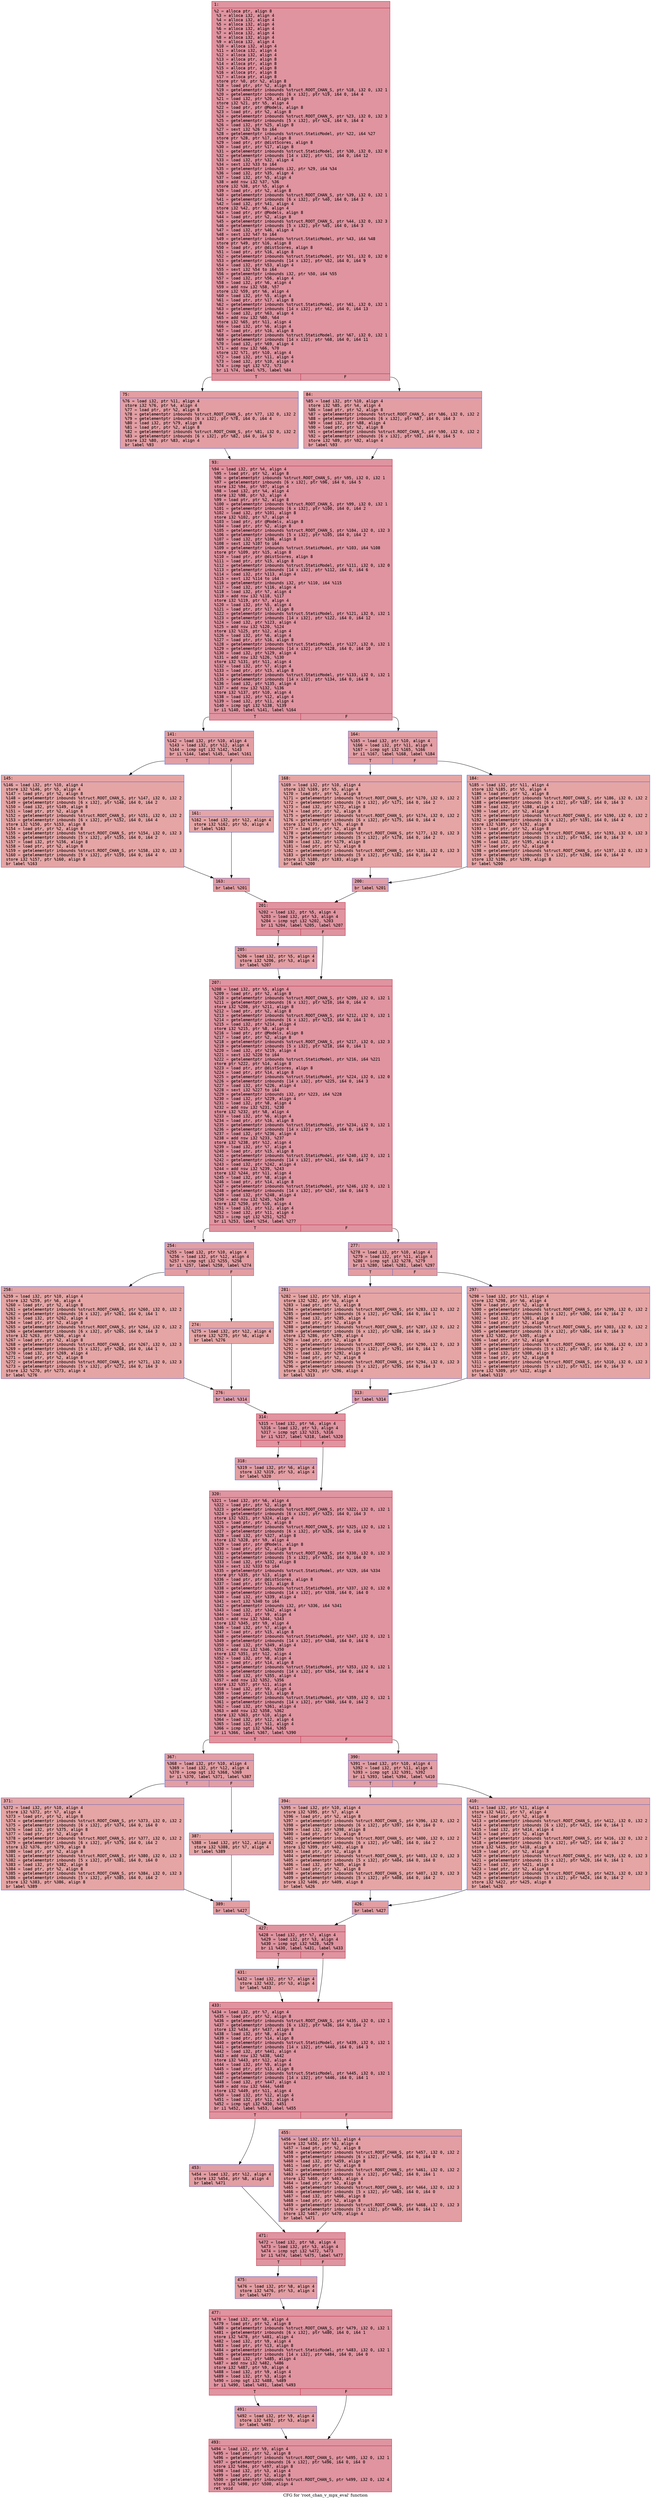 digraph "CFG for 'root_chan_v_mpx_eval' function" {
	label="CFG for 'root_chan_v_mpx_eval' function";

	Node0x60000202ecb0 [shape=record,color="#b70d28ff", style=filled, fillcolor="#b70d2870" fontname="Courier",label="{1:\l|  %2 = alloca ptr, align 8\l  %3 = alloca i32, align 4\l  %4 = alloca i32, align 4\l  %5 = alloca i32, align 4\l  %6 = alloca i32, align 4\l  %7 = alloca i32, align 4\l  %8 = alloca i32, align 4\l  %9 = alloca i32, align 4\l  %10 = alloca i32, align 4\l  %11 = alloca i32, align 4\l  %12 = alloca i32, align 4\l  %13 = alloca ptr, align 8\l  %14 = alloca ptr, align 8\l  %15 = alloca ptr, align 8\l  %16 = alloca ptr, align 8\l  %17 = alloca ptr, align 8\l  store ptr %0, ptr %2, align 8\l  %18 = load ptr, ptr %2, align 8\l  %19 = getelementptr inbounds %struct.ROOT_CHAN_S, ptr %18, i32 0, i32 1\l  %20 = getelementptr inbounds [6 x i32], ptr %19, i64 0, i64 4\l  %21 = load i32, ptr %20, align 8\l  store i32 %21, ptr %5, align 4\l  %22 = load ptr, ptr @Models, align 8\l  %23 = load ptr, ptr %2, align 8\l  %24 = getelementptr inbounds %struct.ROOT_CHAN_S, ptr %23, i32 0, i32 3\l  %25 = getelementptr inbounds [5 x i32], ptr %24, i64 0, i64 4\l  %26 = load i32, ptr %25, align 8\l  %27 = sext i32 %26 to i64\l  %28 = getelementptr inbounds %struct.StaticModel, ptr %22, i64 %27\l  store ptr %28, ptr %17, align 8\l  %29 = load ptr, ptr @distScores, align 8\l  %30 = load ptr, ptr %17, align 8\l  %31 = getelementptr inbounds %struct.StaticModel, ptr %30, i32 0, i32 0\l  %32 = getelementptr inbounds [14 x i32], ptr %31, i64 0, i64 12\l  %33 = load i32, ptr %32, align 4\l  %34 = sext i32 %33 to i64\l  %35 = getelementptr inbounds i32, ptr %29, i64 %34\l  %36 = load i32, ptr %35, align 4\l  %37 = load i32, ptr %5, align 4\l  %38 = add nsw i32 %37, %36\l  store i32 %38, ptr %5, align 4\l  %39 = load ptr, ptr %2, align 8\l  %40 = getelementptr inbounds %struct.ROOT_CHAN_S, ptr %39, i32 0, i32 1\l  %41 = getelementptr inbounds [6 x i32], ptr %40, i64 0, i64 3\l  %42 = load i32, ptr %41, align 4\l  store i32 %42, ptr %6, align 4\l  %43 = load ptr, ptr @Models, align 8\l  %44 = load ptr, ptr %2, align 8\l  %45 = getelementptr inbounds %struct.ROOT_CHAN_S, ptr %44, i32 0, i32 3\l  %46 = getelementptr inbounds [5 x i32], ptr %45, i64 0, i64 3\l  %47 = load i32, ptr %46, align 4\l  %48 = sext i32 %47 to i64\l  %49 = getelementptr inbounds %struct.StaticModel, ptr %43, i64 %48\l  store ptr %49, ptr %16, align 8\l  %50 = load ptr, ptr @distScores, align 8\l  %51 = load ptr, ptr %16, align 8\l  %52 = getelementptr inbounds %struct.StaticModel, ptr %51, i32 0, i32 0\l  %53 = getelementptr inbounds [14 x i32], ptr %52, i64 0, i64 9\l  %54 = load i32, ptr %53, align 4\l  %55 = sext i32 %54 to i64\l  %56 = getelementptr inbounds i32, ptr %50, i64 %55\l  %57 = load i32, ptr %56, align 4\l  %58 = load i32, ptr %6, align 4\l  %59 = add nsw i32 %58, %57\l  store i32 %59, ptr %6, align 4\l  %60 = load i32, ptr %5, align 4\l  %61 = load ptr, ptr %17, align 8\l  %62 = getelementptr inbounds %struct.StaticModel, ptr %61, i32 0, i32 1\l  %63 = getelementptr inbounds [14 x i32], ptr %62, i64 0, i64 13\l  %64 = load i32, ptr %63, align 4\l  %65 = add nsw i32 %60, %64\l  store i32 %65, ptr %11, align 4\l  %66 = load i32, ptr %6, align 4\l  %67 = load ptr, ptr %16, align 8\l  %68 = getelementptr inbounds %struct.StaticModel, ptr %67, i32 0, i32 1\l  %69 = getelementptr inbounds [14 x i32], ptr %68, i64 0, i64 11\l  %70 = load i32, ptr %69, align 4\l  %71 = add nsw i32 %66, %70\l  store i32 %71, ptr %10, align 4\l  %72 = load i32, ptr %11, align 4\l  %73 = load i32, ptr %10, align 4\l  %74 = icmp sgt i32 %72, %73\l  br i1 %74, label %75, label %84\l|{<s0>T|<s1>F}}"];
	Node0x60000202ecb0:s0 -> Node0x60000202ed00[tooltip="1 -> 75\nProbability 50.00%" ];
	Node0x60000202ecb0:s1 -> Node0x60000202ed50[tooltip="1 -> 84\nProbability 50.00%" ];
	Node0x60000202ed00 [shape=record,color="#3d50c3ff", style=filled, fillcolor="#be242e70" fontname="Courier",label="{75:\l|  %76 = load i32, ptr %11, align 4\l  store i32 %76, ptr %4, align 4\l  %77 = load ptr, ptr %2, align 8\l  %78 = getelementptr inbounds %struct.ROOT_CHAN_S, ptr %77, i32 0, i32 2\l  %79 = getelementptr inbounds [6 x i32], ptr %78, i64 0, i64 4\l  %80 = load i32, ptr %79, align 8\l  %81 = load ptr, ptr %2, align 8\l  %82 = getelementptr inbounds %struct.ROOT_CHAN_S, ptr %81, i32 0, i32 2\l  %83 = getelementptr inbounds [6 x i32], ptr %82, i64 0, i64 5\l  store i32 %80, ptr %83, align 4\l  br label %93\l}"];
	Node0x60000202ed00 -> Node0x60000202eda0[tooltip="75 -> 93\nProbability 100.00%" ];
	Node0x60000202ed50 [shape=record,color="#3d50c3ff", style=filled, fillcolor="#be242e70" fontname="Courier",label="{84:\l|  %85 = load i32, ptr %10, align 4\l  store i32 %85, ptr %4, align 4\l  %86 = load ptr, ptr %2, align 8\l  %87 = getelementptr inbounds %struct.ROOT_CHAN_S, ptr %86, i32 0, i32 2\l  %88 = getelementptr inbounds [6 x i32], ptr %87, i64 0, i64 3\l  %89 = load i32, ptr %88, align 4\l  %90 = load ptr, ptr %2, align 8\l  %91 = getelementptr inbounds %struct.ROOT_CHAN_S, ptr %90, i32 0, i32 2\l  %92 = getelementptr inbounds [6 x i32], ptr %91, i64 0, i64 5\l  store i32 %89, ptr %92, align 4\l  br label %93\l}"];
	Node0x60000202ed50 -> Node0x60000202eda0[tooltip="84 -> 93\nProbability 100.00%" ];
	Node0x60000202eda0 [shape=record,color="#b70d28ff", style=filled, fillcolor="#b70d2870" fontname="Courier",label="{93:\l|  %94 = load i32, ptr %4, align 4\l  %95 = load ptr, ptr %2, align 8\l  %96 = getelementptr inbounds %struct.ROOT_CHAN_S, ptr %95, i32 0, i32 1\l  %97 = getelementptr inbounds [6 x i32], ptr %96, i64 0, i64 5\l  store i32 %94, ptr %97, align 4\l  %98 = load i32, ptr %4, align 4\l  store i32 %98, ptr %3, align 4\l  %99 = load ptr, ptr %2, align 8\l  %100 = getelementptr inbounds %struct.ROOT_CHAN_S, ptr %99, i32 0, i32 1\l  %101 = getelementptr inbounds [6 x i32], ptr %100, i64 0, i64 2\l  %102 = load i32, ptr %101, align 8\l  store i32 %102, ptr %7, align 4\l  %103 = load ptr, ptr @Models, align 8\l  %104 = load ptr, ptr %2, align 8\l  %105 = getelementptr inbounds %struct.ROOT_CHAN_S, ptr %104, i32 0, i32 3\l  %106 = getelementptr inbounds [5 x i32], ptr %105, i64 0, i64 2\l  %107 = load i32, ptr %106, align 8\l  %108 = sext i32 %107 to i64\l  %109 = getelementptr inbounds %struct.StaticModel, ptr %103, i64 %108\l  store ptr %109, ptr %15, align 8\l  %110 = load ptr, ptr @distScores, align 8\l  %111 = load ptr, ptr %15, align 8\l  %112 = getelementptr inbounds %struct.StaticModel, ptr %111, i32 0, i32 0\l  %113 = getelementptr inbounds [14 x i32], ptr %112, i64 0, i64 6\l  %114 = load i32, ptr %113, align 4\l  %115 = sext i32 %114 to i64\l  %116 = getelementptr inbounds i32, ptr %110, i64 %115\l  %117 = load i32, ptr %116, align 4\l  %118 = load i32, ptr %7, align 4\l  %119 = add nsw i32 %118, %117\l  store i32 %119, ptr %7, align 4\l  %120 = load i32, ptr %5, align 4\l  %121 = load ptr, ptr %17, align 8\l  %122 = getelementptr inbounds %struct.StaticModel, ptr %121, i32 0, i32 1\l  %123 = getelementptr inbounds [14 x i32], ptr %122, i64 0, i64 12\l  %124 = load i32, ptr %123, align 4\l  %125 = add nsw i32 %120, %124\l  store i32 %125, ptr %12, align 4\l  %126 = load i32, ptr %6, align 4\l  %127 = load ptr, ptr %16, align 8\l  %128 = getelementptr inbounds %struct.StaticModel, ptr %127, i32 0, i32 1\l  %129 = getelementptr inbounds [14 x i32], ptr %128, i64 0, i64 10\l  %130 = load i32, ptr %129, align 4\l  %131 = add nsw i32 %126, %130\l  store i32 %131, ptr %11, align 4\l  %132 = load i32, ptr %7, align 4\l  %133 = load ptr, ptr %15, align 8\l  %134 = getelementptr inbounds %struct.StaticModel, ptr %133, i32 0, i32 1\l  %135 = getelementptr inbounds [14 x i32], ptr %134, i64 0, i64 8\l  %136 = load i32, ptr %135, align 4\l  %137 = add nsw i32 %132, %136\l  store i32 %137, ptr %10, align 4\l  %138 = load i32, ptr %12, align 4\l  %139 = load i32, ptr %11, align 4\l  %140 = icmp sgt i32 %138, %139\l  br i1 %140, label %141, label %164\l|{<s0>T|<s1>F}}"];
	Node0x60000202eda0:s0 -> Node0x60000202edf0[tooltip="93 -> 141\nProbability 50.00%" ];
	Node0x60000202eda0:s1 -> Node0x60000202ef30[tooltip="93 -> 164\nProbability 50.00%" ];
	Node0x60000202edf0 [shape=record,color="#3d50c3ff", style=filled, fillcolor="#be242e70" fontname="Courier",label="{141:\l|  %142 = load i32, ptr %10, align 4\l  %143 = load i32, ptr %12, align 4\l  %144 = icmp sgt i32 %142, %143\l  br i1 %144, label %145, label %161\l|{<s0>T|<s1>F}}"];
	Node0x60000202edf0:s0 -> Node0x60000202ee40[tooltip="141 -> 145\nProbability 50.00%" ];
	Node0x60000202edf0:s1 -> Node0x60000202ee90[tooltip="141 -> 161\nProbability 50.00%" ];
	Node0x60000202ee40 [shape=record,color="#3d50c3ff", style=filled, fillcolor="#c5333470" fontname="Courier",label="{145:\l|  %146 = load i32, ptr %10, align 4\l  store i32 %146, ptr %5, align 4\l  %147 = load ptr, ptr %2, align 8\l  %148 = getelementptr inbounds %struct.ROOT_CHAN_S, ptr %147, i32 0, i32 2\l  %149 = getelementptr inbounds [6 x i32], ptr %148, i64 0, i64 2\l  %150 = load i32, ptr %149, align 8\l  %151 = load ptr, ptr %2, align 8\l  %152 = getelementptr inbounds %struct.ROOT_CHAN_S, ptr %151, i32 0, i32 2\l  %153 = getelementptr inbounds [6 x i32], ptr %152, i64 0, i64 4\l  store i32 %150, ptr %153, align 8\l  %154 = load ptr, ptr %2, align 8\l  %155 = getelementptr inbounds %struct.ROOT_CHAN_S, ptr %154, i32 0, i32 3\l  %156 = getelementptr inbounds [5 x i32], ptr %155, i64 0, i64 2\l  %157 = load i32, ptr %156, align 8\l  %158 = load ptr, ptr %2, align 8\l  %159 = getelementptr inbounds %struct.ROOT_CHAN_S, ptr %158, i32 0, i32 3\l  %160 = getelementptr inbounds [5 x i32], ptr %159, i64 0, i64 4\l  store i32 %157, ptr %160, align 8\l  br label %163\l}"];
	Node0x60000202ee40 -> Node0x60000202eee0[tooltip="145 -> 163\nProbability 100.00%" ];
	Node0x60000202ee90 [shape=record,color="#3d50c3ff", style=filled, fillcolor="#c5333470" fontname="Courier",label="{161:\l|  %162 = load i32, ptr %12, align 4\l  store i32 %162, ptr %5, align 4\l  br label %163\l}"];
	Node0x60000202ee90 -> Node0x60000202eee0[tooltip="161 -> 163\nProbability 100.00%" ];
	Node0x60000202eee0 [shape=record,color="#3d50c3ff", style=filled, fillcolor="#be242e70" fontname="Courier",label="{163:\l|  br label %201\l}"];
	Node0x60000202eee0 -> Node0x60000202f070[tooltip="163 -> 201\nProbability 100.00%" ];
	Node0x60000202ef30 [shape=record,color="#3d50c3ff", style=filled, fillcolor="#be242e70" fontname="Courier",label="{164:\l|  %165 = load i32, ptr %10, align 4\l  %166 = load i32, ptr %11, align 4\l  %167 = icmp sgt i32 %165, %166\l  br i1 %167, label %168, label %184\l|{<s0>T|<s1>F}}"];
	Node0x60000202ef30:s0 -> Node0x60000202ef80[tooltip="164 -> 168\nProbability 50.00%" ];
	Node0x60000202ef30:s1 -> Node0x60000202efd0[tooltip="164 -> 184\nProbability 50.00%" ];
	Node0x60000202ef80 [shape=record,color="#3d50c3ff", style=filled, fillcolor="#c5333470" fontname="Courier",label="{168:\l|  %169 = load i32, ptr %10, align 4\l  store i32 %169, ptr %5, align 4\l  %170 = load ptr, ptr %2, align 8\l  %171 = getelementptr inbounds %struct.ROOT_CHAN_S, ptr %170, i32 0, i32 2\l  %172 = getelementptr inbounds [6 x i32], ptr %171, i64 0, i64 2\l  %173 = load i32, ptr %172, align 8\l  %174 = load ptr, ptr %2, align 8\l  %175 = getelementptr inbounds %struct.ROOT_CHAN_S, ptr %174, i32 0, i32 2\l  %176 = getelementptr inbounds [6 x i32], ptr %175, i64 0, i64 4\l  store i32 %173, ptr %176, align 8\l  %177 = load ptr, ptr %2, align 8\l  %178 = getelementptr inbounds %struct.ROOT_CHAN_S, ptr %177, i32 0, i32 3\l  %179 = getelementptr inbounds [5 x i32], ptr %178, i64 0, i64 2\l  %180 = load i32, ptr %179, align 8\l  %181 = load ptr, ptr %2, align 8\l  %182 = getelementptr inbounds %struct.ROOT_CHAN_S, ptr %181, i32 0, i32 3\l  %183 = getelementptr inbounds [5 x i32], ptr %182, i64 0, i64 4\l  store i32 %180, ptr %183, align 8\l  br label %200\l}"];
	Node0x60000202ef80 -> Node0x60000202f020[tooltip="168 -> 200\nProbability 100.00%" ];
	Node0x60000202efd0 [shape=record,color="#3d50c3ff", style=filled, fillcolor="#c5333470" fontname="Courier",label="{184:\l|  %185 = load i32, ptr %11, align 4\l  store i32 %185, ptr %5, align 4\l  %186 = load ptr, ptr %2, align 8\l  %187 = getelementptr inbounds %struct.ROOT_CHAN_S, ptr %186, i32 0, i32 2\l  %188 = getelementptr inbounds [6 x i32], ptr %187, i64 0, i64 3\l  %189 = load i32, ptr %188, align 4\l  %190 = load ptr, ptr %2, align 8\l  %191 = getelementptr inbounds %struct.ROOT_CHAN_S, ptr %190, i32 0, i32 2\l  %192 = getelementptr inbounds [6 x i32], ptr %191, i64 0, i64 4\l  store i32 %189, ptr %192, align 8\l  %193 = load ptr, ptr %2, align 8\l  %194 = getelementptr inbounds %struct.ROOT_CHAN_S, ptr %193, i32 0, i32 3\l  %195 = getelementptr inbounds [5 x i32], ptr %194, i64 0, i64 3\l  %196 = load i32, ptr %195, align 4\l  %197 = load ptr, ptr %2, align 8\l  %198 = getelementptr inbounds %struct.ROOT_CHAN_S, ptr %197, i32 0, i32 3\l  %199 = getelementptr inbounds [5 x i32], ptr %198, i64 0, i64 4\l  store i32 %196, ptr %199, align 8\l  br label %200\l}"];
	Node0x60000202efd0 -> Node0x60000202f020[tooltip="184 -> 200\nProbability 100.00%" ];
	Node0x60000202f020 [shape=record,color="#3d50c3ff", style=filled, fillcolor="#be242e70" fontname="Courier",label="{200:\l|  br label %201\l}"];
	Node0x60000202f020 -> Node0x60000202f070[tooltip="200 -> 201\nProbability 100.00%" ];
	Node0x60000202f070 [shape=record,color="#b70d28ff", style=filled, fillcolor="#b70d2870" fontname="Courier",label="{201:\l|  %202 = load i32, ptr %5, align 4\l  %203 = load i32, ptr %3, align 4\l  %204 = icmp sgt i32 %202, %203\l  br i1 %204, label %205, label %207\l|{<s0>T|<s1>F}}"];
	Node0x60000202f070:s0 -> Node0x60000202f0c0[tooltip="201 -> 205\nProbability 50.00%" ];
	Node0x60000202f070:s1 -> Node0x60000202f110[tooltip="201 -> 207\nProbability 50.00%" ];
	Node0x60000202f0c0 [shape=record,color="#3d50c3ff", style=filled, fillcolor="#be242e70" fontname="Courier",label="{205:\l|  %206 = load i32, ptr %5, align 4\l  store i32 %206, ptr %3, align 4\l  br label %207\l}"];
	Node0x60000202f0c0 -> Node0x60000202f110[tooltip="205 -> 207\nProbability 100.00%" ];
	Node0x60000202f110 [shape=record,color="#b70d28ff", style=filled, fillcolor="#b70d2870" fontname="Courier",label="{207:\l|  %208 = load i32, ptr %5, align 4\l  %209 = load ptr, ptr %2, align 8\l  %210 = getelementptr inbounds %struct.ROOT_CHAN_S, ptr %209, i32 0, i32 1\l  %211 = getelementptr inbounds [6 x i32], ptr %210, i64 0, i64 4\l  store i32 %208, ptr %211, align 8\l  %212 = load ptr, ptr %2, align 8\l  %213 = getelementptr inbounds %struct.ROOT_CHAN_S, ptr %212, i32 0, i32 1\l  %214 = getelementptr inbounds [6 x i32], ptr %213, i64 0, i64 1\l  %215 = load i32, ptr %214, align 4\l  store i32 %215, ptr %8, align 4\l  %216 = load ptr, ptr @Models, align 8\l  %217 = load ptr, ptr %2, align 8\l  %218 = getelementptr inbounds %struct.ROOT_CHAN_S, ptr %217, i32 0, i32 3\l  %219 = getelementptr inbounds [5 x i32], ptr %218, i64 0, i64 1\l  %220 = load i32, ptr %219, align 4\l  %221 = sext i32 %220 to i64\l  %222 = getelementptr inbounds %struct.StaticModel, ptr %216, i64 %221\l  store ptr %222, ptr %14, align 8\l  %223 = load ptr, ptr @distScores, align 8\l  %224 = load ptr, ptr %14, align 8\l  %225 = getelementptr inbounds %struct.StaticModel, ptr %224, i32 0, i32 0\l  %226 = getelementptr inbounds [14 x i32], ptr %225, i64 0, i64 3\l  %227 = load i32, ptr %226, align 4\l  %228 = sext i32 %227 to i64\l  %229 = getelementptr inbounds i32, ptr %223, i64 %228\l  %230 = load i32, ptr %229, align 4\l  %231 = load i32, ptr %8, align 4\l  %232 = add nsw i32 %231, %230\l  store i32 %232, ptr %8, align 4\l  %233 = load i32, ptr %6, align 4\l  %234 = load ptr, ptr %16, align 8\l  %235 = getelementptr inbounds %struct.StaticModel, ptr %234, i32 0, i32 1\l  %236 = getelementptr inbounds [14 x i32], ptr %235, i64 0, i64 9\l  %237 = load i32, ptr %236, align 4\l  %238 = add nsw i32 %233, %237\l  store i32 %238, ptr %12, align 4\l  %239 = load i32, ptr %7, align 4\l  %240 = load ptr, ptr %15, align 8\l  %241 = getelementptr inbounds %struct.StaticModel, ptr %240, i32 0, i32 1\l  %242 = getelementptr inbounds [14 x i32], ptr %241, i64 0, i64 7\l  %243 = load i32, ptr %242, align 4\l  %244 = add nsw i32 %239, %243\l  store i32 %244, ptr %11, align 4\l  %245 = load i32, ptr %8, align 4\l  %246 = load ptr, ptr %14, align 8\l  %247 = getelementptr inbounds %struct.StaticModel, ptr %246, i32 0, i32 1\l  %248 = getelementptr inbounds [14 x i32], ptr %247, i64 0, i64 5\l  %249 = load i32, ptr %248, align 4\l  %250 = add nsw i32 %245, %249\l  store i32 %250, ptr %10, align 4\l  %251 = load i32, ptr %12, align 4\l  %252 = load i32, ptr %11, align 4\l  %253 = icmp sgt i32 %251, %252\l  br i1 %253, label %254, label %277\l|{<s0>T|<s1>F}}"];
	Node0x60000202f110:s0 -> Node0x60000202f160[tooltip="207 -> 254\nProbability 50.00%" ];
	Node0x60000202f110:s1 -> Node0x60000202f2a0[tooltip="207 -> 277\nProbability 50.00%" ];
	Node0x60000202f160 [shape=record,color="#3d50c3ff", style=filled, fillcolor="#be242e70" fontname="Courier",label="{254:\l|  %255 = load i32, ptr %10, align 4\l  %256 = load i32, ptr %12, align 4\l  %257 = icmp sgt i32 %255, %256\l  br i1 %257, label %258, label %274\l|{<s0>T|<s1>F}}"];
	Node0x60000202f160:s0 -> Node0x60000202f1b0[tooltip="254 -> 258\nProbability 50.00%" ];
	Node0x60000202f160:s1 -> Node0x60000202f200[tooltip="254 -> 274\nProbability 50.00%" ];
	Node0x60000202f1b0 [shape=record,color="#3d50c3ff", style=filled, fillcolor="#c5333470" fontname="Courier",label="{258:\l|  %259 = load i32, ptr %10, align 4\l  store i32 %259, ptr %6, align 4\l  %260 = load ptr, ptr %2, align 8\l  %261 = getelementptr inbounds %struct.ROOT_CHAN_S, ptr %260, i32 0, i32 2\l  %262 = getelementptr inbounds [6 x i32], ptr %261, i64 0, i64 1\l  %263 = load i32, ptr %262, align 4\l  %264 = load ptr, ptr %2, align 8\l  %265 = getelementptr inbounds %struct.ROOT_CHAN_S, ptr %264, i32 0, i32 2\l  %266 = getelementptr inbounds [6 x i32], ptr %265, i64 0, i64 3\l  store i32 %263, ptr %266, align 4\l  %267 = load ptr, ptr %2, align 8\l  %268 = getelementptr inbounds %struct.ROOT_CHAN_S, ptr %267, i32 0, i32 3\l  %269 = getelementptr inbounds [5 x i32], ptr %268, i64 0, i64 1\l  %270 = load i32, ptr %269, align 4\l  %271 = load ptr, ptr %2, align 8\l  %272 = getelementptr inbounds %struct.ROOT_CHAN_S, ptr %271, i32 0, i32 3\l  %273 = getelementptr inbounds [5 x i32], ptr %272, i64 0, i64 3\l  store i32 %270, ptr %273, align 4\l  br label %276\l}"];
	Node0x60000202f1b0 -> Node0x60000202f250[tooltip="258 -> 276\nProbability 100.00%" ];
	Node0x60000202f200 [shape=record,color="#3d50c3ff", style=filled, fillcolor="#c5333470" fontname="Courier",label="{274:\l|  %275 = load i32, ptr %12, align 4\l  store i32 %275, ptr %6, align 4\l  br label %276\l}"];
	Node0x60000202f200 -> Node0x60000202f250[tooltip="274 -> 276\nProbability 100.00%" ];
	Node0x60000202f250 [shape=record,color="#3d50c3ff", style=filled, fillcolor="#be242e70" fontname="Courier",label="{276:\l|  br label %314\l}"];
	Node0x60000202f250 -> Node0x60000202f3e0[tooltip="276 -> 314\nProbability 100.00%" ];
	Node0x60000202f2a0 [shape=record,color="#3d50c3ff", style=filled, fillcolor="#be242e70" fontname="Courier",label="{277:\l|  %278 = load i32, ptr %10, align 4\l  %279 = load i32, ptr %11, align 4\l  %280 = icmp sgt i32 %278, %279\l  br i1 %280, label %281, label %297\l|{<s0>T|<s1>F}}"];
	Node0x60000202f2a0:s0 -> Node0x60000202f2f0[tooltip="277 -> 281\nProbability 50.00%" ];
	Node0x60000202f2a0:s1 -> Node0x60000202f340[tooltip="277 -> 297\nProbability 50.00%" ];
	Node0x60000202f2f0 [shape=record,color="#3d50c3ff", style=filled, fillcolor="#c5333470" fontname="Courier",label="{281:\l|  %282 = load i32, ptr %10, align 4\l  store i32 %282, ptr %6, align 4\l  %283 = load ptr, ptr %2, align 8\l  %284 = getelementptr inbounds %struct.ROOT_CHAN_S, ptr %283, i32 0, i32 2\l  %285 = getelementptr inbounds [6 x i32], ptr %284, i64 0, i64 1\l  %286 = load i32, ptr %285, align 4\l  %287 = load ptr, ptr %2, align 8\l  %288 = getelementptr inbounds %struct.ROOT_CHAN_S, ptr %287, i32 0, i32 2\l  %289 = getelementptr inbounds [6 x i32], ptr %288, i64 0, i64 3\l  store i32 %286, ptr %289, align 4\l  %290 = load ptr, ptr %2, align 8\l  %291 = getelementptr inbounds %struct.ROOT_CHAN_S, ptr %290, i32 0, i32 3\l  %292 = getelementptr inbounds [5 x i32], ptr %291, i64 0, i64 1\l  %293 = load i32, ptr %292, align 4\l  %294 = load ptr, ptr %2, align 8\l  %295 = getelementptr inbounds %struct.ROOT_CHAN_S, ptr %294, i32 0, i32 3\l  %296 = getelementptr inbounds [5 x i32], ptr %295, i64 0, i64 3\l  store i32 %293, ptr %296, align 4\l  br label %313\l}"];
	Node0x60000202f2f0 -> Node0x60000202f390[tooltip="281 -> 313\nProbability 100.00%" ];
	Node0x60000202f340 [shape=record,color="#3d50c3ff", style=filled, fillcolor="#c5333470" fontname="Courier",label="{297:\l|  %298 = load i32, ptr %11, align 4\l  store i32 %298, ptr %6, align 4\l  %299 = load ptr, ptr %2, align 8\l  %300 = getelementptr inbounds %struct.ROOT_CHAN_S, ptr %299, i32 0, i32 2\l  %301 = getelementptr inbounds [6 x i32], ptr %300, i64 0, i64 2\l  %302 = load i32, ptr %301, align 8\l  %303 = load ptr, ptr %2, align 8\l  %304 = getelementptr inbounds %struct.ROOT_CHAN_S, ptr %303, i32 0, i32 2\l  %305 = getelementptr inbounds [6 x i32], ptr %304, i64 0, i64 3\l  store i32 %302, ptr %305, align 4\l  %306 = load ptr, ptr %2, align 8\l  %307 = getelementptr inbounds %struct.ROOT_CHAN_S, ptr %306, i32 0, i32 3\l  %308 = getelementptr inbounds [5 x i32], ptr %307, i64 0, i64 2\l  %309 = load i32, ptr %308, align 8\l  %310 = load ptr, ptr %2, align 8\l  %311 = getelementptr inbounds %struct.ROOT_CHAN_S, ptr %310, i32 0, i32 3\l  %312 = getelementptr inbounds [5 x i32], ptr %311, i64 0, i64 3\l  store i32 %309, ptr %312, align 4\l  br label %313\l}"];
	Node0x60000202f340 -> Node0x60000202f390[tooltip="297 -> 313\nProbability 100.00%" ];
	Node0x60000202f390 [shape=record,color="#3d50c3ff", style=filled, fillcolor="#be242e70" fontname="Courier",label="{313:\l|  br label %314\l}"];
	Node0x60000202f390 -> Node0x60000202f3e0[tooltip="313 -> 314\nProbability 100.00%" ];
	Node0x60000202f3e0 [shape=record,color="#b70d28ff", style=filled, fillcolor="#b70d2870" fontname="Courier",label="{314:\l|  %315 = load i32, ptr %6, align 4\l  %316 = load i32, ptr %3, align 4\l  %317 = icmp sgt i32 %315, %316\l  br i1 %317, label %318, label %320\l|{<s0>T|<s1>F}}"];
	Node0x60000202f3e0:s0 -> Node0x60000202f430[tooltip="314 -> 318\nProbability 50.00%" ];
	Node0x60000202f3e0:s1 -> Node0x60000202f480[tooltip="314 -> 320\nProbability 50.00%" ];
	Node0x60000202f430 [shape=record,color="#3d50c3ff", style=filled, fillcolor="#be242e70" fontname="Courier",label="{318:\l|  %319 = load i32, ptr %6, align 4\l  store i32 %319, ptr %3, align 4\l  br label %320\l}"];
	Node0x60000202f430 -> Node0x60000202f480[tooltip="318 -> 320\nProbability 100.00%" ];
	Node0x60000202f480 [shape=record,color="#b70d28ff", style=filled, fillcolor="#b70d2870" fontname="Courier",label="{320:\l|  %321 = load i32, ptr %6, align 4\l  %322 = load ptr, ptr %2, align 8\l  %323 = getelementptr inbounds %struct.ROOT_CHAN_S, ptr %322, i32 0, i32 1\l  %324 = getelementptr inbounds [6 x i32], ptr %323, i64 0, i64 3\l  store i32 %321, ptr %324, align 4\l  %325 = load ptr, ptr %2, align 8\l  %326 = getelementptr inbounds %struct.ROOT_CHAN_S, ptr %325, i32 0, i32 1\l  %327 = getelementptr inbounds [6 x i32], ptr %326, i64 0, i64 0\l  %328 = load i32, ptr %327, align 8\l  store i32 %328, ptr %9, align 4\l  %329 = load ptr, ptr @Models, align 8\l  %330 = load ptr, ptr %2, align 8\l  %331 = getelementptr inbounds %struct.ROOT_CHAN_S, ptr %330, i32 0, i32 3\l  %332 = getelementptr inbounds [5 x i32], ptr %331, i64 0, i64 0\l  %333 = load i32, ptr %332, align 8\l  %334 = sext i32 %333 to i64\l  %335 = getelementptr inbounds %struct.StaticModel, ptr %329, i64 %334\l  store ptr %335, ptr %13, align 8\l  %336 = load ptr, ptr @distScores, align 8\l  %337 = load ptr, ptr %13, align 8\l  %338 = getelementptr inbounds %struct.StaticModel, ptr %337, i32 0, i32 0\l  %339 = getelementptr inbounds [14 x i32], ptr %338, i64 0, i64 0\l  %340 = load i32, ptr %339, align 4\l  %341 = sext i32 %340 to i64\l  %342 = getelementptr inbounds i32, ptr %336, i64 %341\l  %343 = load i32, ptr %342, align 4\l  %344 = load i32, ptr %9, align 4\l  %345 = add nsw i32 %344, %343\l  store i32 %345, ptr %9, align 4\l  %346 = load i32, ptr %7, align 4\l  %347 = load ptr, ptr %15, align 8\l  %348 = getelementptr inbounds %struct.StaticModel, ptr %347, i32 0, i32 1\l  %349 = getelementptr inbounds [14 x i32], ptr %348, i64 0, i64 6\l  %350 = load i32, ptr %349, align 4\l  %351 = add nsw i32 %346, %350\l  store i32 %351, ptr %12, align 4\l  %352 = load i32, ptr %8, align 4\l  %353 = load ptr, ptr %14, align 8\l  %354 = getelementptr inbounds %struct.StaticModel, ptr %353, i32 0, i32 1\l  %355 = getelementptr inbounds [14 x i32], ptr %354, i64 0, i64 4\l  %356 = load i32, ptr %355, align 4\l  %357 = add nsw i32 %352, %356\l  store i32 %357, ptr %11, align 4\l  %358 = load i32, ptr %9, align 4\l  %359 = load ptr, ptr %13, align 8\l  %360 = getelementptr inbounds %struct.StaticModel, ptr %359, i32 0, i32 1\l  %361 = getelementptr inbounds [14 x i32], ptr %360, i64 0, i64 2\l  %362 = load i32, ptr %361, align 4\l  %363 = add nsw i32 %358, %362\l  store i32 %363, ptr %10, align 4\l  %364 = load i32, ptr %12, align 4\l  %365 = load i32, ptr %11, align 4\l  %366 = icmp sgt i32 %364, %365\l  br i1 %366, label %367, label %390\l|{<s0>T|<s1>F}}"];
	Node0x60000202f480:s0 -> Node0x60000202f4d0[tooltip="320 -> 367\nProbability 50.00%" ];
	Node0x60000202f480:s1 -> Node0x60000202f610[tooltip="320 -> 390\nProbability 50.00%" ];
	Node0x60000202f4d0 [shape=record,color="#3d50c3ff", style=filled, fillcolor="#be242e70" fontname="Courier",label="{367:\l|  %368 = load i32, ptr %10, align 4\l  %369 = load i32, ptr %12, align 4\l  %370 = icmp sgt i32 %368, %369\l  br i1 %370, label %371, label %387\l|{<s0>T|<s1>F}}"];
	Node0x60000202f4d0:s0 -> Node0x60000202f520[tooltip="367 -> 371\nProbability 50.00%" ];
	Node0x60000202f4d0:s1 -> Node0x60000202f570[tooltip="367 -> 387\nProbability 50.00%" ];
	Node0x60000202f520 [shape=record,color="#3d50c3ff", style=filled, fillcolor="#c5333470" fontname="Courier",label="{371:\l|  %372 = load i32, ptr %10, align 4\l  store i32 %372, ptr %7, align 4\l  %373 = load ptr, ptr %2, align 8\l  %374 = getelementptr inbounds %struct.ROOT_CHAN_S, ptr %373, i32 0, i32 2\l  %375 = getelementptr inbounds [6 x i32], ptr %374, i64 0, i64 0\l  %376 = load i32, ptr %375, align 8\l  %377 = load ptr, ptr %2, align 8\l  %378 = getelementptr inbounds %struct.ROOT_CHAN_S, ptr %377, i32 0, i32 2\l  %379 = getelementptr inbounds [6 x i32], ptr %378, i64 0, i64 2\l  store i32 %376, ptr %379, align 8\l  %380 = load ptr, ptr %2, align 8\l  %381 = getelementptr inbounds %struct.ROOT_CHAN_S, ptr %380, i32 0, i32 3\l  %382 = getelementptr inbounds [5 x i32], ptr %381, i64 0, i64 0\l  %383 = load i32, ptr %382, align 8\l  %384 = load ptr, ptr %2, align 8\l  %385 = getelementptr inbounds %struct.ROOT_CHAN_S, ptr %384, i32 0, i32 3\l  %386 = getelementptr inbounds [5 x i32], ptr %385, i64 0, i64 2\l  store i32 %383, ptr %386, align 8\l  br label %389\l}"];
	Node0x60000202f520 -> Node0x60000202f5c0[tooltip="371 -> 389\nProbability 100.00%" ];
	Node0x60000202f570 [shape=record,color="#3d50c3ff", style=filled, fillcolor="#c5333470" fontname="Courier",label="{387:\l|  %388 = load i32, ptr %12, align 4\l  store i32 %388, ptr %7, align 4\l  br label %389\l}"];
	Node0x60000202f570 -> Node0x60000202f5c0[tooltip="387 -> 389\nProbability 100.00%" ];
	Node0x60000202f5c0 [shape=record,color="#3d50c3ff", style=filled, fillcolor="#be242e70" fontname="Courier",label="{389:\l|  br label %427\l}"];
	Node0x60000202f5c0 -> Node0x60000202f750[tooltip="389 -> 427\nProbability 100.00%" ];
	Node0x60000202f610 [shape=record,color="#3d50c3ff", style=filled, fillcolor="#be242e70" fontname="Courier",label="{390:\l|  %391 = load i32, ptr %10, align 4\l  %392 = load i32, ptr %11, align 4\l  %393 = icmp sgt i32 %391, %392\l  br i1 %393, label %394, label %410\l|{<s0>T|<s1>F}}"];
	Node0x60000202f610:s0 -> Node0x60000202f660[tooltip="390 -> 394\nProbability 50.00%" ];
	Node0x60000202f610:s1 -> Node0x60000202f6b0[tooltip="390 -> 410\nProbability 50.00%" ];
	Node0x60000202f660 [shape=record,color="#3d50c3ff", style=filled, fillcolor="#c5333470" fontname="Courier",label="{394:\l|  %395 = load i32, ptr %10, align 4\l  store i32 %395, ptr %7, align 4\l  %396 = load ptr, ptr %2, align 8\l  %397 = getelementptr inbounds %struct.ROOT_CHAN_S, ptr %396, i32 0, i32 2\l  %398 = getelementptr inbounds [6 x i32], ptr %397, i64 0, i64 0\l  %399 = load i32, ptr %398, align 8\l  %400 = load ptr, ptr %2, align 8\l  %401 = getelementptr inbounds %struct.ROOT_CHAN_S, ptr %400, i32 0, i32 2\l  %402 = getelementptr inbounds [6 x i32], ptr %401, i64 0, i64 2\l  store i32 %399, ptr %402, align 8\l  %403 = load ptr, ptr %2, align 8\l  %404 = getelementptr inbounds %struct.ROOT_CHAN_S, ptr %403, i32 0, i32 3\l  %405 = getelementptr inbounds [5 x i32], ptr %404, i64 0, i64 0\l  %406 = load i32, ptr %405, align 8\l  %407 = load ptr, ptr %2, align 8\l  %408 = getelementptr inbounds %struct.ROOT_CHAN_S, ptr %407, i32 0, i32 3\l  %409 = getelementptr inbounds [5 x i32], ptr %408, i64 0, i64 2\l  store i32 %406, ptr %409, align 8\l  br label %426\l}"];
	Node0x60000202f660 -> Node0x60000202f700[tooltip="394 -> 426\nProbability 100.00%" ];
	Node0x60000202f6b0 [shape=record,color="#3d50c3ff", style=filled, fillcolor="#c5333470" fontname="Courier",label="{410:\l|  %411 = load i32, ptr %11, align 4\l  store i32 %411, ptr %7, align 4\l  %412 = load ptr, ptr %2, align 8\l  %413 = getelementptr inbounds %struct.ROOT_CHAN_S, ptr %412, i32 0, i32 2\l  %414 = getelementptr inbounds [6 x i32], ptr %413, i64 0, i64 1\l  %415 = load i32, ptr %414, align 4\l  %416 = load ptr, ptr %2, align 8\l  %417 = getelementptr inbounds %struct.ROOT_CHAN_S, ptr %416, i32 0, i32 2\l  %418 = getelementptr inbounds [6 x i32], ptr %417, i64 0, i64 2\l  store i32 %415, ptr %418, align 8\l  %419 = load ptr, ptr %2, align 8\l  %420 = getelementptr inbounds %struct.ROOT_CHAN_S, ptr %419, i32 0, i32 3\l  %421 = getelementptr inbounds [5 x i32], ptr %420, i64 0, i64 1\l  %422 = load i32, ptr %421, align 4\l  %423 = load ptr, ptr %2, align 8\l  %424 = getelementptr inbounds %struct.ROOT_CHAN_S, ptr %423, i32 0, i32 3\l  %425 = getelementptr inbounds [5 x i32], ptr %424, i64 0, i64 2\l  store i32 %422, ptr %425, align 8\l  br label %426\l}"];
	Node0x60000202f6b0 -> Node0x60000202f700[tooltip="410 -> 426\nProbability 100.00%" ];
	Node0x60000202f700 [shape=record,color="#3d50c3ff", style=filled, fillcolor="#be242e70" fontname="Courier",label="{426:\l|  br label %427\l}"];
	Node0x60000202f700 -> Node0x60000202f750[tooltip="426 -> 427\nProbability 100.00%" ];
	Node0x60000202f750 [shape=record,color="#b70d28ff", style=filled, fillcolor="#b70d2870" fontname="Courier",label="{427:\l|  %428 = load i32, ptr %7, align 4\l  %429 = load i32, ptr %3, align 4\l  %430 = icmp sgt i32 %428, %429\l  br i1 %430, label %431, label %433\l|{<s0>T|<s1>F}}"];
	Node0x60000202f750:s0 -> Node0x60000202f7a0[tooltip="427 -> 431\nProbability 50.00%" ];
	Node0x60000202f750:s1 -> Node0x60000202f7f0[tooltip="427 -> 433\nProbability 50.00%" ];
	Node0x60000202f7a0 [shape=record,color="#3d50c3ff", style=filled, fillcolor="#be242e70" fontname="Courier",label="{431:\l|  %432 = load i32, ptr %7, align 4\l  store i32 %432, ptr %3, align 4\l  br label %433\l}"];
	Node0x60000202f7a0 -> Node0x60000202f7f0[tooltip="431 -> 433\nProbability 100.00%" ];
	Node0x60000202f7f0 [shape=record,color="#b70d28ff", style=filled, fillcolor="#b70d2870" fontname="Courier",label="{433:\l|  %434 = load i32, ptr %7, align 4\l  %435 = load ptr, ptr %2, align 8\l  %436 = getelementptr inbounds %struct.ROOT_CHAN_S, ptr %435, i32 0, i32 1\l  %437 = getelementptr inbounds [6 x i32], ptr %436, i64 0, i64 2\l  store i32 %434, ptr %437, align 8\l  %438 = load i32, ptr %8, align 4\l  %439 = load ptr, ptr %14, align 8\l  %440 = getelementptr inbounds %struct.StaticModel, ptr %439, i32 0, i32 1\l  %441 = getelementptr inbounds [14 x i32], ptr %440, i64 0, i64 3\l  %442 = load i32, ptr %441, align 4\l  %443 = add nsw i32 %438, %442\l  store i32 %443, ptr %12, align 4\l  %444 = load i32, ptr %9, align 4\l  %445 = load ptr, ptr %13, align 8\l  %446 = getelementptr inbounds %struct.StaticModel, ptr %445, i32 0, i32 1\l  %447 = getelementptr inbounds [14 x i32], ptr %446, i64 0, i64 1\l  %448 = load i32, ptr %447, align 4\l  %449 = add nsw i32 %444, %448\l  store i32 %449, ptr %11, align 4\l  %450 = load i32, ptr %12, align 4\l  %451 = load i32, ptr %11, align 4\l  %452 = icmp sgt i32 %450, %451\l  br i1 %452, label %453, label %455\l|{<s0>T|<s1>F}}"];
	Node0x60000202f7f0:s0 -> Node0x60000202f840[tooltip="433 -> 453\nProbability 50.00%" ];
	Node0x60000202f7f0:s1 -> Node0x60000202f890[tooltip="433 -> 455\nProbability 50.00%" ];
	Node0x60000202f840 [shape=record,color="#3d50c3ff", style=filled, fillcolor="#be242e70" fontname="Courier",label="{453:\l|  %454 = load i32, ptr %12, align 4\l  store i32 %454, ptr %8, align 4\l  br label %471\l}"];
	Node0x60000202f840 -> Node0x60000202f8e0[tooltip="453 -> 471\nProbability 100.00%" ];
	Node0x60000202f890 [shape=record,color="#3d50c3ff", style=filled, fillcolor="#be242e70" fontname="Courier",label="{455:\l|  %456 = load i32, ptr %11, align 4\l  store i32 %456, ptr %8, align 4\l  %457 = load ptr, ptr %2, align 8\l  %458 = getelementptr inbounds %struct.ROOT_CHAN_S, ptr %457, i32 0, i32 2\l  %459 = getelementptr inbounds [6 x i32], ptr %458, i64 0, i64 0\l  %460 = load i32, ptr %459, align 8\l  %461 = load ptr, ptr %2, align 8\l  %462 = getelementptr inbounds %struct.ROOT_CHAN_S, ptr %461, i32 0, i32 2\l  %463 = getelementptr inbounds [6 x i32], ptr %462, i64 0, i64 1\l  store i32 %460, ptr %463, align 4\l  %464 = load ptr, ptr %2, align 8\l  %465 = getelementptr inbounds %struct.ROOT_CHAN_S, ptr %464, i32 0, i32 3\l  %466 = getelementptr inbounds [5 x i32], ptr %465, i64 0, i64 0\l  %467 = load i32, ptr %466, align 8\l  %468 = load ptr, ptr %2, align 8\l  %469 = getelementptr inbounds %struct.ROOT_CHAN_S, ptr %468, i32 0, i32 3\l  %470 = getelementptr inbounds [5 x i32], ptr %469, i64 0, i64 1\l  store i32 %467, ptr %470, align 4\l  br label %471\l}"];
	Node0x60000202f890 -> Node0x60000202f8e0[tooltip="455 -> 471\nProbability 100.00%" ];
	Node0x60000202f8e0 [shape=record,color="#b70d28ff", style=filled, fillcolor="#b70d2870" fontname="Courier",label="{471:\l|  %472 = load i32, ptr %8, align 4\l  %473 = load i32, ptr %3, align 4\l  %474 = icmp sgt i32 %472, %473\l  br i1 %474, label %475, label %477\l|{<s0>T|<s1>F}}"];
	Node0x60000202f8e0:s0 -> Node0x60000202f930[tooltip="471 -> 475\nProbability 50.00%" ];
	Node0x60000202f8e0:s1 -> Node0x60000202f980[tooltip="471 -> 477\nProbability 50.00%" ];
	Node0x60000202f930 [shape=record,color="#3d50c3ff", style=filled, fillcolor="#be242e70" fontname="Courier",label="{475:\l|  %476 = load i32, ptr %8, align 4\l  store i32 %476, ptr %3, align 4\l  br label %477\l}"];
	Node0x60000202f930 -> Node0x60000202f980[tooltip="475 -> 477\nProbability 100.00%" ];
	Node0x60000202f980 [shape=record,color="#b70d28ff", style=filled, fillcolor="#b70d2870" fontname="Courier",label="{477:\l|  %478 = load i32, ptr %8, align 4\l  %479 = load ptr, ptr %2, align 8\l  %480 = getelementptr inbounds %struct.ROOT_CHAN_S, ptr %479, i32 0, i32 1\l  %481 = getelementptr inbounds [6 x i32], ptr %480, i64 0, i64 1\l  store i32 %478, ptr %481, align 4\l  %482 = load i32, ptr %9, align 4\l  %483 = load ptr, ptr %13, align 8\l  %484 = getelementptr inbounds %struct.StaticModel, ptr %483, i32 0, i32 1\l  %485 = getelementptr inbounds [14 x i32], ptr %484, i64 0, i64 0\l  %486 = load i32, ptr %485, align 4\l  %487 = add nsw i32 %482, %486\l  store i32 %487, ptr %9, align 4\l  %488 = load i32, ptr %9, align 4\l  %489 = load i32, ptr %3, align 4\l  %490 = icmp sgt i32 %488, %489\l  br i1 %490, label %491, label %493\l|{<s0>T|<s1>F}}"];
	Node0x60000202f980:s0 -> Node0x60000202f9d0[tooltip="477 -> 491\nProbability 50.00%" ];
	Node0x60000202f980:s1 -> Node0x60000202fa20[tooltip="477 -> 493\nProbability 50.00%" ];
	Node0x60000202f9d0 [shape=record,color="#3d50c3ff", style=filled, fillcolor="#be242e70" fontname="Courier",label="{491:\l|  %492 = load i32, ptr %9, align 4\l  store i32 %492, ptr %3, align 4\l  br label %493\l}"];
	Node0x60000202f9d0 -> Node0x60000202fa20[tooltip="491 -> 493\nProbability 100.00%" ];
	Node0x60000202fa20 [shape=record,color="#b70d28ff", style=filled, fillcolor="#b70d2870" fontname="Courier",label="{493:\l|  %494 = load i32, ptr %9, align 4\l  %495 = load ptr, ptr %2, align 8\l  %496 = getelementptr inbounds %struct.ROOT_CHAN_S, ptr %495, i32 0, i32 1\l  %497 = getelementptr inbounds [6 x i32], ptr %496, i64 0, i64 0\l  store i32 %494, ptr %497, align 8\l  %498 = load i32, ptr %3, align 4\l  %499 = load ptr, ptr %2, align 8\l  %500 = getelementptr inbounds %struct.ROOT_CHAN_S, ptr %499, i32 0, i32 4\l  store i32 %498, ptr %500, align 4\l  ret void\l}"];
}
